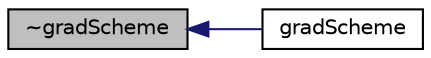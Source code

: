 digraph "~gradScheme"
{
  bgcolor="transparent";
  edge [fontname="Helvetica",fontsize="10",labelfontname="Helvetica",labelfontsize="10"];
  node [fontname="Helvetica",fontsize="10",shape=record];
  rankdir="LR";
  Node1 [label="~gradScheme",height=0.2,width=0.4,color="black", fillcolor="grey75", style="filled", fontcolor="black"];
  Node1 -> Node2 [dir="back",color="midnightblue",fontsize="10",style="solid",fontname="Helvetica"];
  Node2 [label="gradScheme",height=0.2,width=0.4,color="black",URL="$a00945.html#a030a77b57a1e2af63213642f5bac7071",tooltip="Construct from mesh. "];
}
